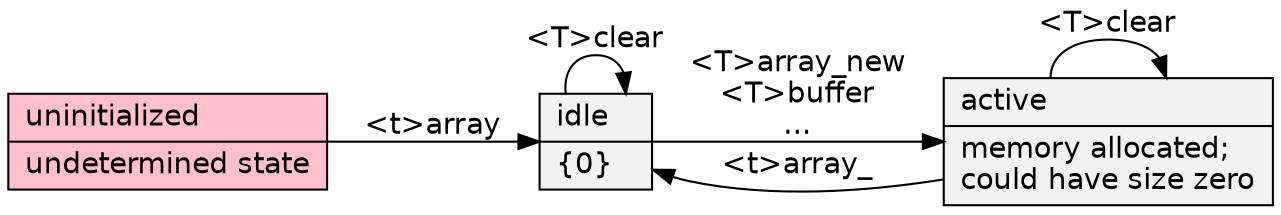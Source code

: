 digraph {
	graph [rankdir=LR, truecolor=true, bgcolor=transparent, fontname="Bitstream Vera Sans"];
	node [shape=record, style=filled, fillcolor="Grey95", fontname="Bitstream Vera Sans"];
	edge [fontname="Bitstream Vera Sans"];
	null [label = "uninitialized\l|undetermined state\l", fillcolor = pink];
	static [label = "idle\l|\{0\}\l"];
	dynamic [label = "active\l|memory allocated;\lcould have size zero\l"];
	null -> static [label = "<t>array"];
	static -> dynamic [label = "<T>array_new\n<T>buffer\n..."];
	dynamic -> static [label = "<t>array_"];
	static -> static [label = "<T>clear"]
	dynamic -> dynamic [label = "<T>clear"]
}
